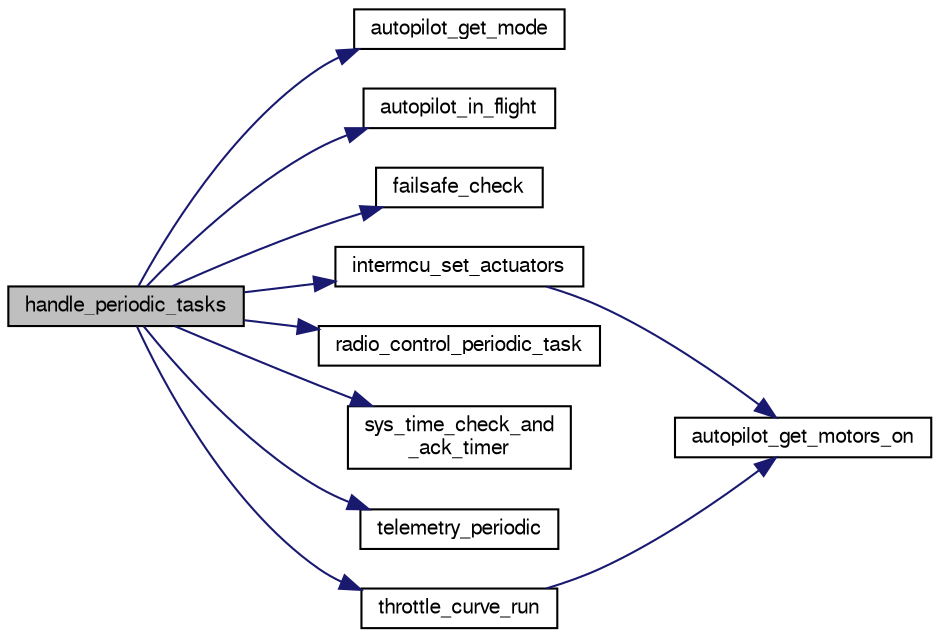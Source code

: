 digraph "handle_periodic_tasks"
{
  edge [fontname="FreeSans",fontsize="10",labelfontname="FreeSans",labelfontsize="10"];
  node [fontname="FreeSans",fontsize="10",shape=record];
  rankdir="LR";
  Node1 [label="handle_periodic_tasks",height=0.2,width=0.4,color="black", fillcolor="grey75", style="filled", fontcolor="black"];
  Node1 -> Node2 [color="midnightblue",fontsize="10",style="solid",fontname="FreeSans"];
  Node2 [label="autopilot_get_mode",height=0.2,width=0.4,color="black", fillcolor="white", style="filled",URL="$autopilot_8c.html#a23af2ac2d4bcb9b71c869a409de61cc4",tooltip="get autopilot mode "];
  Node1 -> Node3 [color="midnightblue",fontsize="10",style="solid",fontname="FreeSans"];
  Node3 [label="autopilot_in_flight",height=0.2,width=0.4,color="black", fillcolor="white", style="filled",URL="$autopilot_8c.html#aa0968d46fbee148348a7e062afac69a6",tooltip="get in_flight flag "];
  Node1 -> Node4 [color="midnightblue",fontsize="10",style="solid",fontname="FreeSans"];
  Node4 [label="failsafe_check",height=0.2,width=0.4,color="black", fillcolor="white", style="filled",URL="$rotorcraft_2main__ap_8c.html#a9b33ef8d06e683b2dac822bdf94cd1a8"];
  Node1 -> Node5 [color="midnightblue",fontsize="10",style="solid",fontname="FreeSans"];
  Node5 [label="intermcu_set_actuators",height=0.2,width=0.4,color="black", fillcolor="white", style="filled",URL="$intermcu__ap_8c.html#ac22ebae188091108a7882dfebceb1c6c"];
  Node5 -> Node6 [color="midnightblue",fontsize="10",style="solid",fontname="FreeSans"];
  Node6 [label="autopilot_get_motors_on",height=0.2,width=0.4,color="black", fillcolor="white", style="filled",URL="$autopilot_8c.html#a6b52f0f9cd2cbf420a77029513ea6f35",tooltip="get motors status "];
  Node1 -> Node7 [color="midnightblue",fontsize="10",style="solid",fontname="FreeSans"];
  Node7 [label="radio_control_periodic_task",height=0.2,width=0.4,color="black", fillcolor="white", style="filled",URL="$radio__control_8c.html#a3673b154cadd0d85e61e2fe36fdda1bd"];
  Node1 -> Node8 [color="midnightblue",fontsize="10",style="solid",fontname="FreeSans"];
  Node8 [label="sys_time_check_and\l_ack_timer",height=0.2,width=0.4,color="black", fillcolor="white", style="filled",URL="$sys__time_8h.html#a51e98e20394934c8db19022ab2adc4c1",tooltip="Check if timer has elapsed. "];
  Node1 -> Node9 [color="midnightblue",fontsize="10",style="solid",fontname="FreeSans"];
  Node9 [label="telemetry_periodic",height=0.2,width=0.4,color="black", fillcolor="white", style="filled",URL="$rotorcraft_2main__ap_8c.html#aa185a98f019b1142ec48cf954cabe858"];
  Node1 -> Node10 [color="midnightblue",fontsize="10",style="solid",fontname="FreeSans"];
  Node10 [label="throttle_curve_run",height=0.2,width=0.4,color="black", fillcolor="white", style="filled",URL="$throttle__curve_8c.html#aa25541409314b2cd0199a3adc299d314",tooltip="Run the throttle curve and generate the output throttle and pitch This depends on the FMODE(flight mo..."];
  Node10 -> Node6 [color="midnightblue",fontsize="10",style="solid",fontname="FreeSans"];
}
